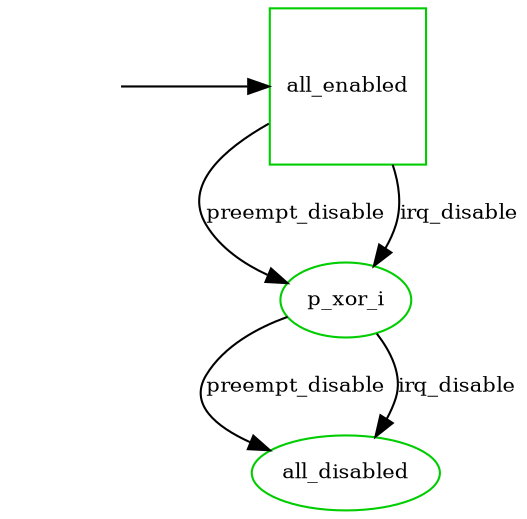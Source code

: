 digraph state_automaton {
	center = true;
	// size = "700,800";
	nodesep = 0.5;
	{node [shape = plaintext, style=invis, label=""] "__init_all_enabled"};
	node [shape = ellipse, fontsize=10, color = green3];
	edge [fontsize=10];

	"__init_all_enabled" -> "all_enabled";

	"all_disabled" [label = "all_disabled"]; 
	"p_xor_i" [label = "p_xor_i"]; 

	/* 
	 * NOTE: The automata should generate a pseudo-event when entering
	 * (called atomic_enter) or exiting (called atomic_exit) this state.
	 */
	"all_enabled" [label = "all_enabled", shape="square"]; 

	"all_enabled" -> "p_xor_i" [ label = "preempt_disable" ];
	"all_enabled" -> "p_xor_i" [ label = "irq_disable" ];
	"p_xor_i" -> "all_disabled" [ label = "preempt_disable" ];
	"p_xor_i" -> "all_disabled" [ label = "irq_disable" ];

	{ rank = min ;
		"__init_all_enabled";
		"all_enabled";
	}
}
